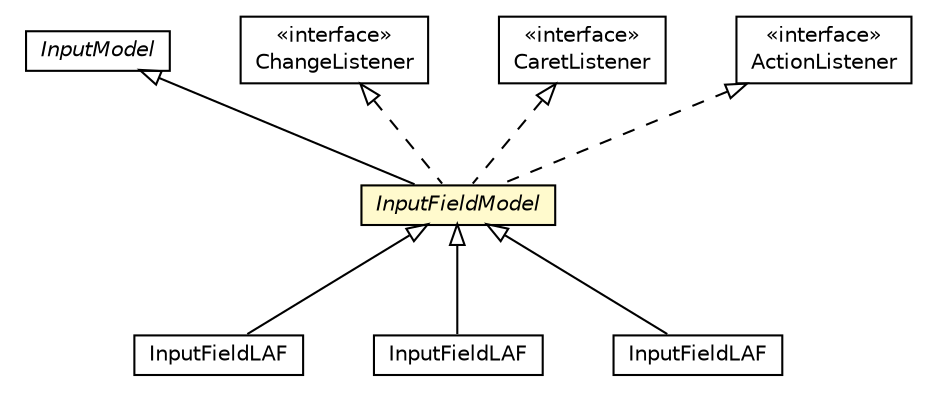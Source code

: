 #!/usr/local/bin/dot
#
# Class diagram 
# Generated by UMLGraph version R5_6-24-gf6e263 (http://www.umlgraph.org/)
#

digraph G {
	edge [fontname="Helvetica",fontsize=10,labelfontname="Helvetica",labelfontsize=10];
	node [fontname="Helvetica",fontsize=10,shape=plaintext];
	nodesep=0.25;
	ranksep=0.5;
	// org.universAAL.ui.handler.gui.swing.model.FormControl.InputFieldModel
	c4764118 [label=<<table title="org.universAAL.ui.handler.gui.swing.model.FormControl.InputFieldModel" border="0" cellborder="1" cellspacing="0" cellpadding="2" port="p" bgcolor="lemonChiffon" href="./InputFieldModel.html">
		<tr><td><table border="0" cellspacing="0" cellpadding="1">
<tr><td align="center" balign="center"><font face="Helvetica-Oblique"> InputFieldModel </font></td></tr>
		</table></td></tr>
		</table>>, URL="./InputFieldModel.html", fontname="Helvetica", fontcolor="black", fontsize=10.0];
	// org.universAAL.ui.handler.gui.swing.model.FormControl.InputModel
	c4764133 [label=<<table title="org.universAAL.ui.handler.gui.swing.model.FormControl.InputModel" border="0" cellborder="1" cellspacing="0" cellpadding="2" port="p" href="./InputModel.html">
		<tr><td><table border="0" cellspacing="0" cellpadding="1">
<tr><td align="center" balign="center"><font face="Helvetica-Oblique"> InputModel </font></td></tr>
		</table></td></tr>
		</table>>, URL="./InputModel.html", fontname="Helvetica", fontcolor="black", fontsize=10.0];
	// org.universAAL.ui.handler.gui.swing.defaultLookAndFeel.InputFieldLAF
	c4764173 [label=<<table title="org.universAAL.ui.handler.gui.swing.defaultLookAndFeel.InputFieldLAF" border="0" cellborder="1" cellspacing="0" cellpadding="2" port="p" href="../../defaultLookAndFeel/InputFieldLAF.html">
		<tr><td><table border="0" cellspacing="0" cellpadding="1">
<tr><td align="center" balign="center"> InputFieldLAF </td></tr>
		</table></td></tr>
		</table>>, URL="../../defaultLookAndFeel/InputFieldLAF.html", fontname="Helvetica", fontcolor="black", fontsize=10.0];
	// org.universAAL.ui.gui.swing.bluesteelLAF.InputFieldLAF
	c4764202 [label=<<table title="org.universAAL.ui.gui.swing.bluesteelLAF.InputFieldLAF" border="0" cellborder="1" cellspacing="0" cellpadding="2" port="p" href="../../../../../gui/swing/bluesteelLAF/InputFieldLAF.html">
		<tr><td><table border="0" cellspacing="0" cellpadding="1">
<tr><td align="center" balign="center"> InputFieldLAF </td></tr>
		</table></td></tr>
		</table>>, URL="../../../../../gui/swing/bluesteelLAF/InputFieldLAF.html", fontname="Helvetica", fontcolor="black", fontsize=10.0];
	// org.universAAL.ui.handler.gui.swing.classic.InputFieldLAF
	c4764244 [label=<<table title="org.universAAL.ui.handler.gui.swing.classic.InputFieldLAF" border="0" cellborder="1" cellspacing="0" cellpadding="2" port="p" href="../../classic/InputFieldLAF.html">
		<tr><td><table border="0" cellspacing="0" cellpadding="1">
<tr><td align="center" balign="center"> InputFieldLAF </td></tr>
		</table></td></tr>
		</table>>, URL="../../classic/InputFieldLAF.html", fontname="Helvetica", fontcolor="black", fontsize=10.0];
	//org.universAAL.ui.handler.gui.swing.model.FormControl.InputFieldModel extends org.universAAL.ui.handler.gui.swing.model.FormControl.InputModel
	c4764133:p -> c4764118:p [dir=back,arrowtail=empty];
	//org.universAAL.ui.handler.gui.swing.model.FormControl.InputFieldModel implements javax.swing.event.ChangeListener
	c4764765:p -> c4764118:p [dir=back,arrowtail=empty,style=dashed];
	//org.universAAL.ui.handler.gui.swing.model.FormControl.InputFieldModel implements javax.swing.event.CaretListener
	c4764766:p -> c4764118:p [dir=back,arrowtail=empty,style=dashed];
	//org.universAAL.ui.handler.gui.swing.model.FormControl.InputFieldModel implements java.awt.event.ActionListener
	c4764767:p -> c4764118:p [dir=back,arrowtail=empty,style=dashed];
	//org.universAAL.ui.handler.gui.swing.defaultLookAndFeel.InputFieldLAF extends org.universAAL.ui.handler.gui.swing.model.FormControl.InputFieldModel
	c4764118:p -> c4764173:p [dir=back,arrowtail=empty];
	//org.universAAL.ui.gui.swing.bluesteelLAF.InputFieldLAF extends org.universAAL.ui.handler.gui.swing.model.FormControl.InputFieldModel
	c4764118:p -> c4764202:p [dir=back,arrowtail=empty];
	//org.universAAL.ui.handler.gui.swing.classic.InputFieldLAF extends org.universAAL.ui.handler.gui.swing.model.FormControl.InputFieldModel
	c4764118:p -> c4764244:p [dir=back,arrowtail=empty];
	// javax.swing.event.CaretListener
	c4764766 [label=<<table title="javax.swing.event.CaretListener" border="0" cellborder="1" cellspacing="0" cellpadding="2" port="p" href="http://java.sun.com/j2se/1.4.2/docs/api/javax/swing/event/CaretListener.html">
		<tr><td><table border="0" cellspacing="0" cellpadding="1">
<tr><td align="center" balign="center"> &#171;interface&#187; </td></tr>
<tr><td align="center" balign="center"> CaretListener </td></tr>
		</table></td></tr>
		</table>>, URL="http://java.sun.com/j2se/1.4.2/docs/api/javax/swing/event/CaretListener.html", fontname="Helvetica", fontcolor="black", fontsize=10.0];
	// java.awt.event.ActionListener
	c4764767 [label=<<table title="java.awt.event.ActionListener" border="0" cellborder="1" cellspacing="0" cellpadding="2" port="p" href="http://java.sun.com/j2se/1.4.2/docs/api/java/awt/event/ActionListener.html">
		<tr><td><table border="0" cellspacing="0" cellpadding="1">
<tr><td align="center" balign="center"> &#171;interface&#187; </td></tr>
<tr><td align="center" balign="center"> ActionListener </td></tr>
		</table></td></tr>
		</table>>, URL="http://java.sun.com/j2se/1.4.2/docs/api/java/awt/event/ActionListener.html", fontname="Helvetica", fontcolor="black", fontsize=10.0];
	// javax.swing.event.ChangeListener
	c4764765 [label=<<table title="javax.swing.event.ChangeListener" border="0" cellborder="1" cellspacing="0" cellpadding="2" port="p" href="http://java.sun.com/j2se/1.4.2/docs/api/javax/swing/event/ChangeListener.html">
		<tr><td><table border="0" cellspacing="0" cellpadding="1">
<tr><td align="center" balign="center"> &#171;interface&#187; </td></tr>
<tr><td align="center" balign="center"> ChangeListener </td></tr>
		</table></td></tr>
		</table>>, URL="http://java.sun.com/j2se/1.4.2/docs/api/javax/swing/event/ChangeListener.html", fontname="Helvetica", fontcolor="black", fontsize=10.0];
}

